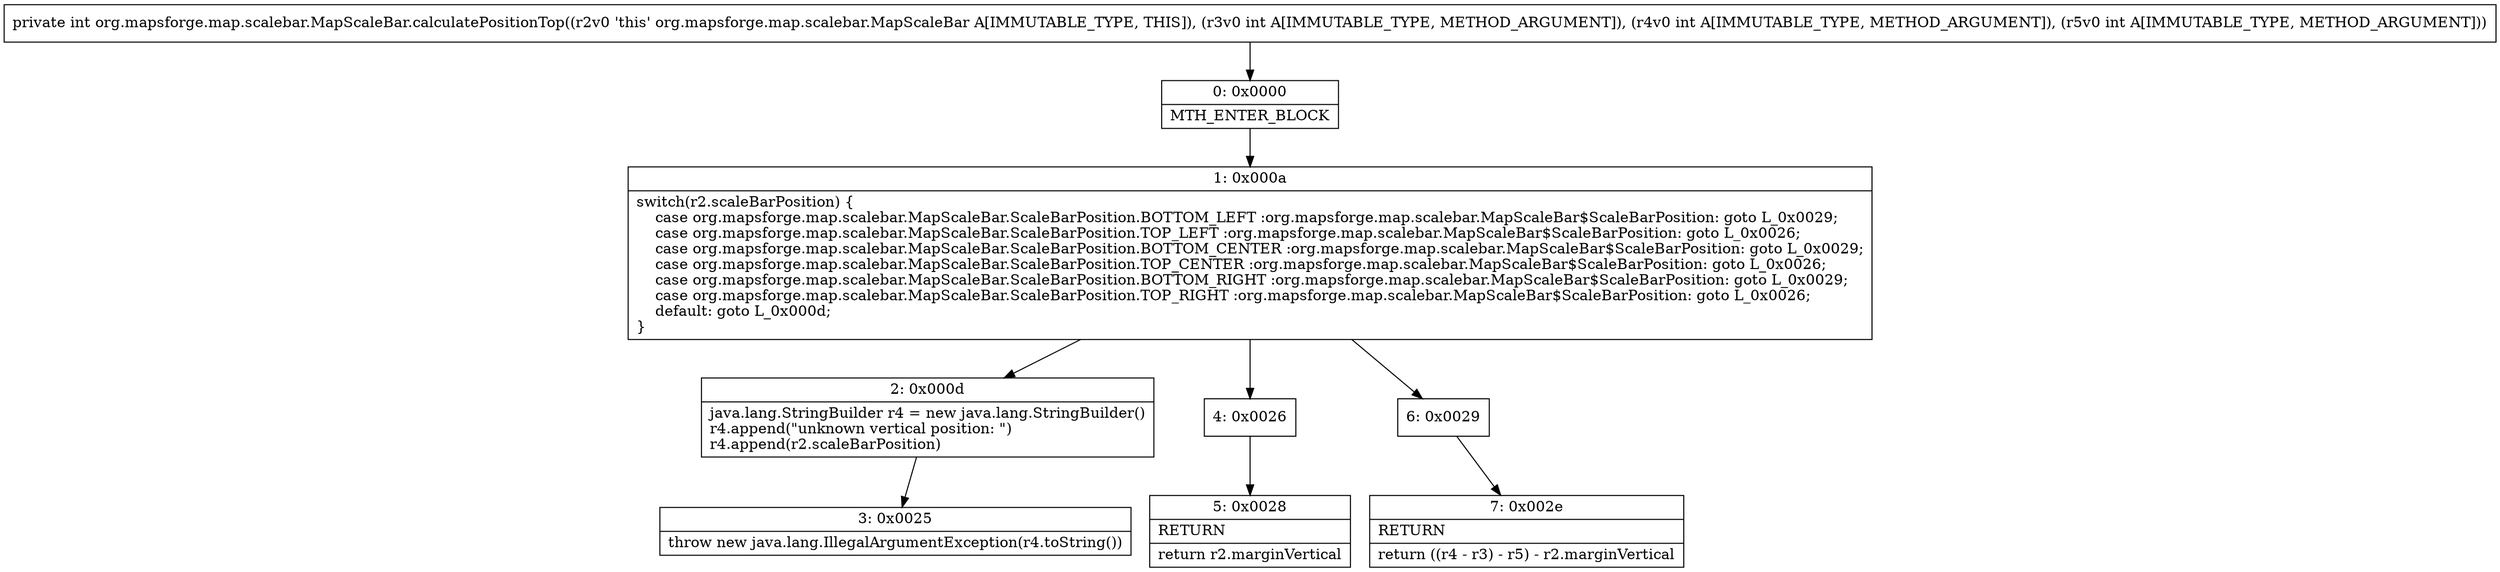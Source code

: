 digraph "CFG fororg.mapsforge.map.scalebar.MapScaleBar.calculatePositionTop(III)I" {
Node_0 [shape=record,label="{0\:\ 0x0000|MTH_ENTER_BLOCK\l}"];
Node_1 [shape=record,label="{1\:\ 0x000a|switch(r2.scaleBarPosition) \{\l    case org.mapsforge.map.scalebar.MapScaleBar.ScaleBarPosition.BOTTOM_LEFT :org.mapsforge.map.scalebar.MapScaleBar$ScaleBarPosition: goto L_0x0029;\l    case org.mapsforge.map.scalebar.MapScaleBar.ScaleBarPosition.TOP_LEFT :org.mapsforge.map.scalebar.MapScaleBar$ScaleBarPosition: goto L_0x0026;\l    case org.mapsforge.map.scalebar.MapScaleBar.ScaleBarPosition.BOTTOM_CENTER :org.mapsforge.map.scalebar.MapScaleBar$ScaleBarPosition: goto L_0x0029;\l    case org.mapsforge.map.scalebar.MapScaleBar.ScaleBarPosition.TOP_CENTER :org.mapsforge.map.scalebar.MapScaleBar$ScaleBarPosition: goto L_0x0026;\l    case org.mapsforge.map.scalebar.MapScaleBar.ScaleBarPosition.BOTTOM_RIGHT :org.mapsforge.map.scalebar.MapScaleBar$ScaleBarPosition: goto L_0x0029;\l    case org.mapsforge.map.scalebar.MapScaleBar.ScaleBarPosition.TOP_RIGHT :org.mapsforge.map.scalebar.MapScaleBar$ScaleBarPosition: goto L_0x0026;\l    default: goto L_0x000d;\l\}\l}"];
Node_2 [shape=record,label="{2\:\ 0x000d|java.lang.StringBuilder r4 = new java.lang.StringBuilder()\lr4.append(\"unknown vertical position: \")\lr4.append(r2.scaleBarPosition)\l}"];
Node_3 [shape=record,label="{3\:\ 0x0025|throw new java.lang.IllegalArgumentException(r4.toString())\l}"];
Node_4 [shape=record,label="{4\:\ 0x0026}"];
Node_5 [shape=record,label="{5\:\ 0x0028|RETURN\l|return r2.marginVertical\l}"];
Node_6 [shape=record,label="{6\:\ 0x0029}"];
Node_7 [shape=record,label="{7\:\ 0x002e|RETURN\l|return ((r4 \- r3) \- r5) \- r2.marginVertical\l}"];
MethodNode[shape=record,label="{private int org.mapsforge.map.scalebar.MapScaleBar.calculatePositionTop((r2v0 'this' org.mapsforge.map.scalebar.MapScaleBar A[IMMUTABLE_TYPE, THIS]), (r3v0 int A[IMMUTABLE_TYPE, METHOD_ARGUMENT]), (r4v0 int A[IMMUTABLE_TYPE, METHOD_ARGUMENT]), (r5v0 int A[IMMUTABLE_TYPE, METHOD_ARGUMENT])) }"];
MethodNode -> Node_0;
Node_0 -> Node_1;
Node_1 -> Node_2;
Node_1 -> Node_4;
Node_1 -> Node_6;
Node_2 -> Node_3;
Node_4 -> Node_5;
Node_6 -> Node_7;
}


